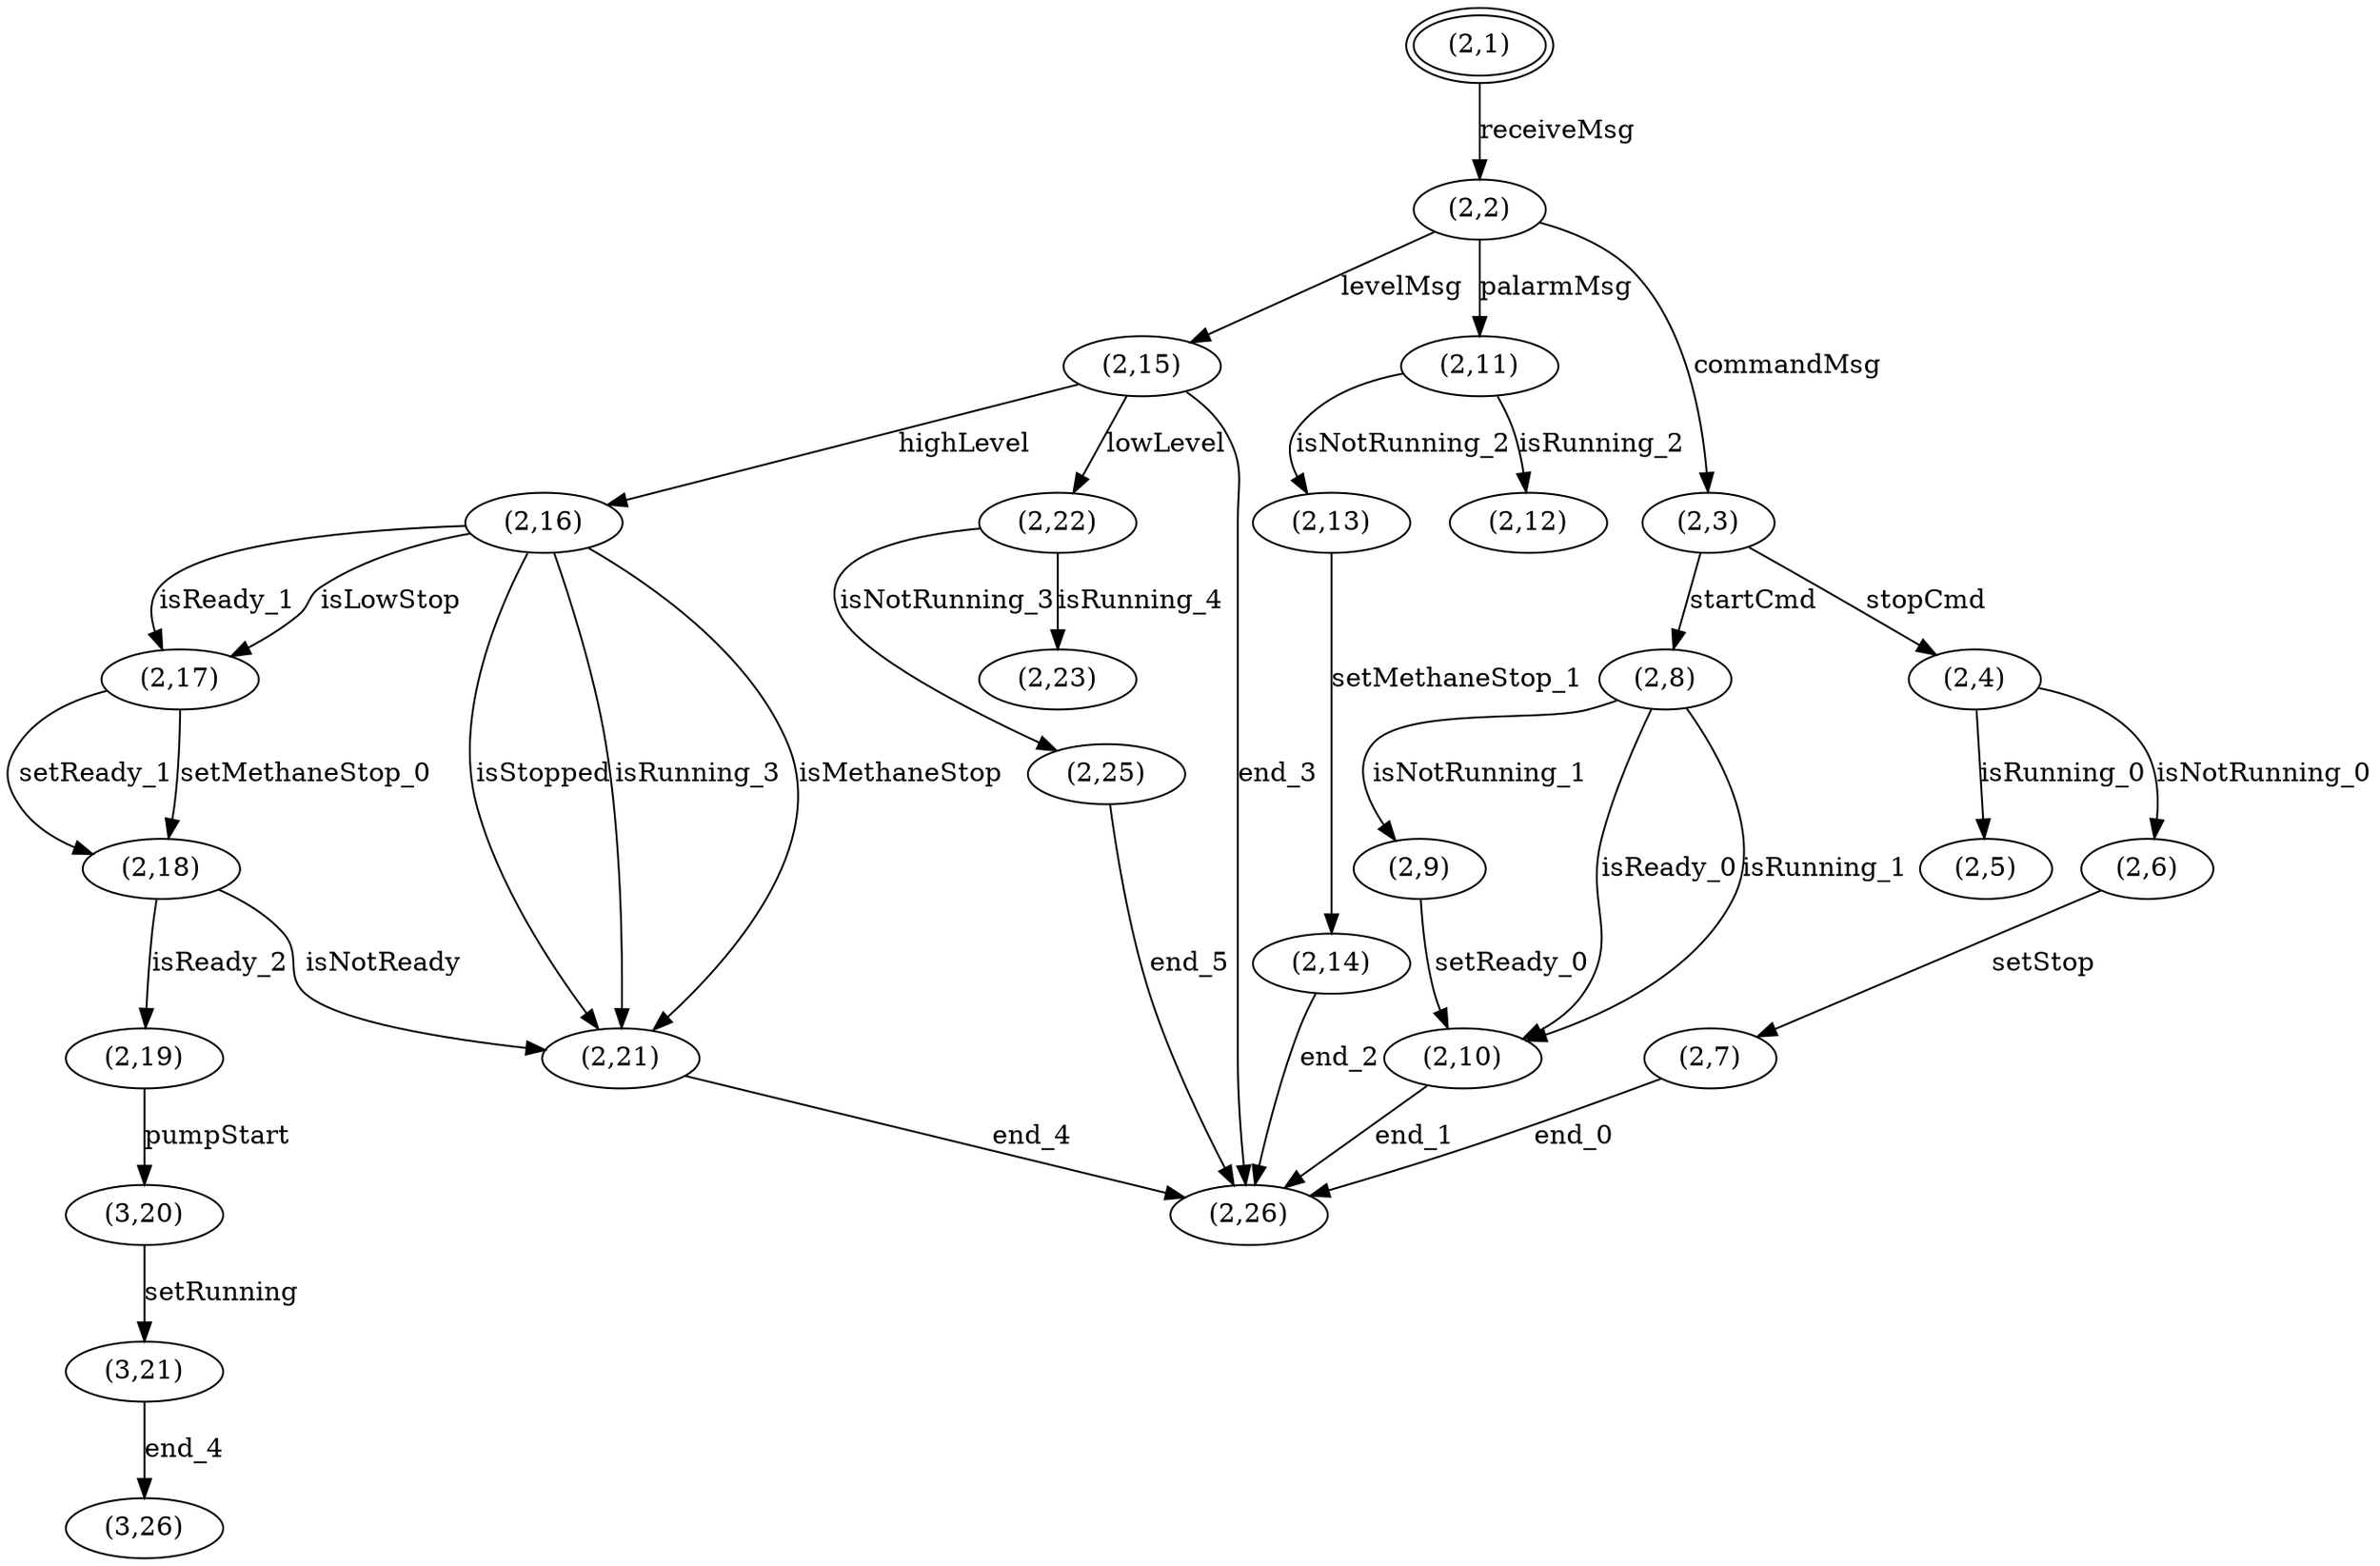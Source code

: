 digraph G {
center = TRUE;
mclimit = 10.0;
nodesep = 0.05;
node [ width=0.25, height=0.25, label="" ];
s0 [ peripheries=2 ];
s0 [label="(2,1)"];
s1 [label="(2,2)"];
s2 [label="(2,15)"];
s3 [label="(2,11)"];
s4 [label="(2,3)"];
s5 [label="(2,22)"];
s6 [label="(2,16)"];
s7 [label="(2,26)"];
s8 [label="(2,13)"];
s9 [label="(2,12)"];
s10 [label="(2,8)"];
s11 [label="(2,4)"];
s12 [label="(2,25)"];
s13 [label="(2,23)"];
s14 [label="(2,21)"];
s15 [label="(2,17)"];
s16 [label="(2,14)"];
s17 [label="(2,10)"];
s18 [label="(2,9)"];
s19 [label="(2,6)"];
s20 [label="(2,5)"];
s21 [label="(2,18)"];
s22 [label="(2,7)"];
s23 [label="(2,19)"];
s24 [label="(3,20)"];
s25 [label="(3,21)"];
s26 [label="(3,26)"];
s0->s1[label="receiveMsg"];
s1->s2[label="levelMsg"];
s1->s3[label="palarmMsg"];
s1->s4[label="commandMsg"];
s2->s5[label="lowLevel"];
s2->s6[label="highLevel"];
s2->s7[label="end_3"];
s3->s8[label="isNotRunning_2"];
s3->s9[label="isRunning_2"];
s4->s10[label="startCmd"];
s4->s11[label="stopCmd"];
s5->s12[label="isNotRunning_3"];
s5->s13[label="isRunning_4"];
s6->s14[label="isMethaneStop"];
s6->s14[label="isStopped"];
s6->s14[label="isRunning_3"];
s6->s15[label="isLowStop"];
s6->s15[label="isReady_1"];
s8->s16[label="setMethaneStop_1"];
s10->s17[label="isReady_0"];
s10->s17[label="isRunning_1"];
s10->s18[label="isNotRunning_1"];
s11->s19[label="isNotRunning_0"];
s11->s20[label="isRunning_0"];
s12->s7[label="end_5"];
s14->s7[label="end_4"];
s15->s21[label="setMethaneStop_0"];
s15->s21[label="setReady_1"];
s16->s7[label="end_2"];
s17->s7[label="end_1"];
s18->s17[label="setReady_0"];
s19->s22[label="setStop"];
s21->s14[label="isNotReady"];
s21->s23[label="isReady_2"];
s22->s7[label="end_0"];
s23->s24[label="pumpStart"];
s24->s25[label="setRunning"];
s25->s26[label="end_4"];
}

